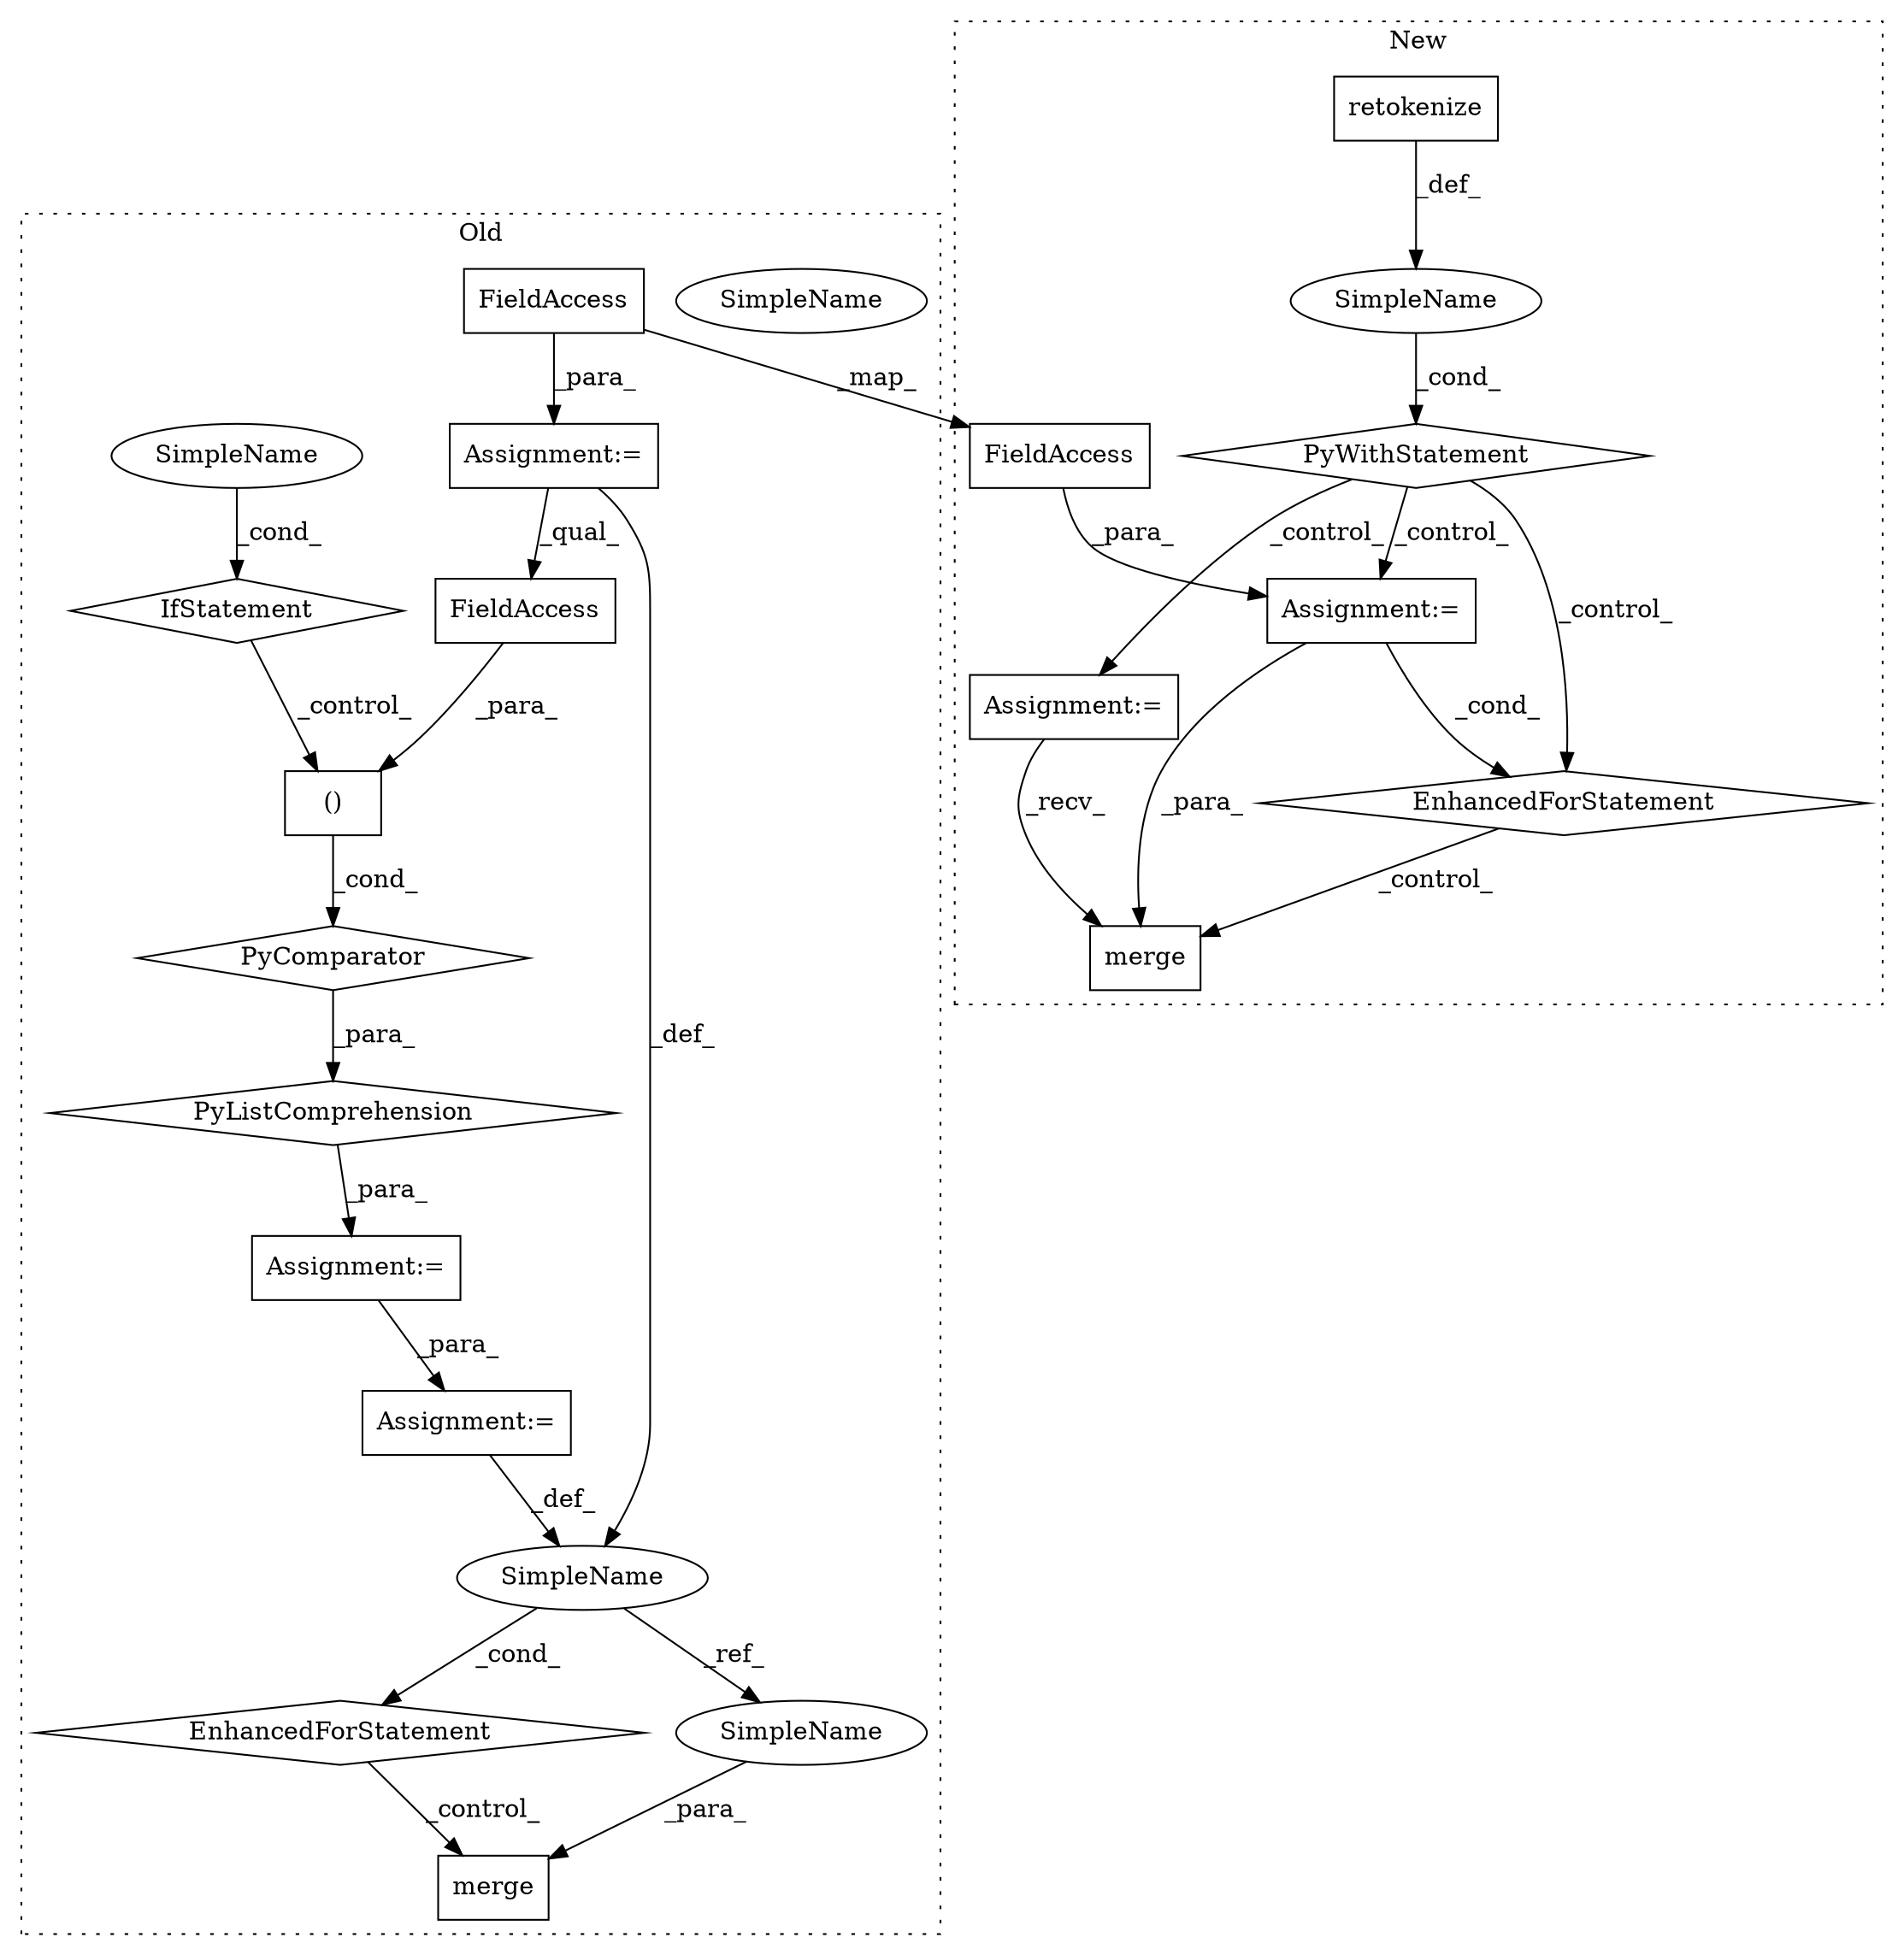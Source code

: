 digraph G {
subgraph cluster0 {
1 [label="PyComparator" a="113" s="3157" l="32" shape="diamond"];
3 [label="Assignment:=" a="7" s="3157" l="32" shape="box"];
6 [label="Assignment:=" a="7" s="3197,3291" l="79,2" shape="box"];
7 [label="PyListComprehension" a="109" s="3028" l="174" shape="diamond"];
8 [label="Assignment:=" a="7" s="3011" l="17" shape="box"];
11 [label="EnhancedForStatement" a="70" s="3197,3291" l="79,2" shape="diamond"];
12 [label="()" a="106" s="3028" l="70" shape="box"];
14 [label="FieldAccess" a="22" s="3028" l="9" shape="box"];
15 [label="merge" a="32" s="3305,3331" l="6,1" shape="box"];
17 [label="IfStatement" a="25" s="3157" l="32" shape="diamond"];
18 [label="SimpleName" a="42" s="3184" l="5" shape="ellipse"];
19 [label="SimpleName" a="42" s="3280" l="5" shape="ellipse"];
20 [label="FieldAccess" a="22" s="3165" l="15" shape="box"];
22 [label="SimpleName" a="42" s="3326" l="5" shape="ellipse"];
23 [label="SimpleName" a="42" s="3184" l="5" shape="ellipse"];
label = "Old";
style="dotted";
}
subgraph cluster1 {
2 [label="PyWithStatement" a="104" s="2999,3025" l="10,2" shape="diamond"];
4 [label="Assignment:=" a="7" s="3058,3139" l="57,2" shape="box"];
5 [label="SimpleName" a="42" s="" l="" shape="ellipse"];
9 [label="EnhancedForStatement" a="70" s="3058,3139" l="57,2" shape="diamond"];
10 [label="Assignment:=" a="7" s="3039" l="11" shape="box"];
13 [label="retokenize" a="32" s="3013" l="12" shape="box"];
16 [label="merge" a="32" s="3163,3197" l="6,1" shape="box"];
21 [label="FieldAccess" a="22" s="3124" l="15" shape="box"];
label = "New";
style="dotted";
}
1 -> 7 [label="_para_"];
2 -> 9 [label="_control_"];
2 -> 10 [label="_control_"];
2 -> 4 [label="_control_"];
3 -> 19 [label="_def_"];
3 -> 14 [label="_qual_"];
4 -> 16 [label="_para_"];
4 -> 9 [label="_cond_"];
5 -> 2 [label="_cond_"];
6 -> 19 [label="_def_"];
7 -> 8 [label="_para_"];
8 -> 6 [label="_para_"];
9 -> 16 [label="_control_"];
10 -> 16 [label="_recv_"];
11 -> 15 [label="_control_"];
12 -> 1 [label="_cond_"];
13 -> 5 [label="_def_"];
14 -> 12 [label="_para_"];
17 -> 12 [label="_control_"];
19 -> 22 [label="_ref_"];
19 -> 11 [label="_cond_"];
20 -> 21 [label="_map_"];
20 -> 3 [label="_para_"];
21 -> 4 [label="_para_"];
22 -> 15 [label="_para_"];
23 -> 17 [label="_cond_"];
}